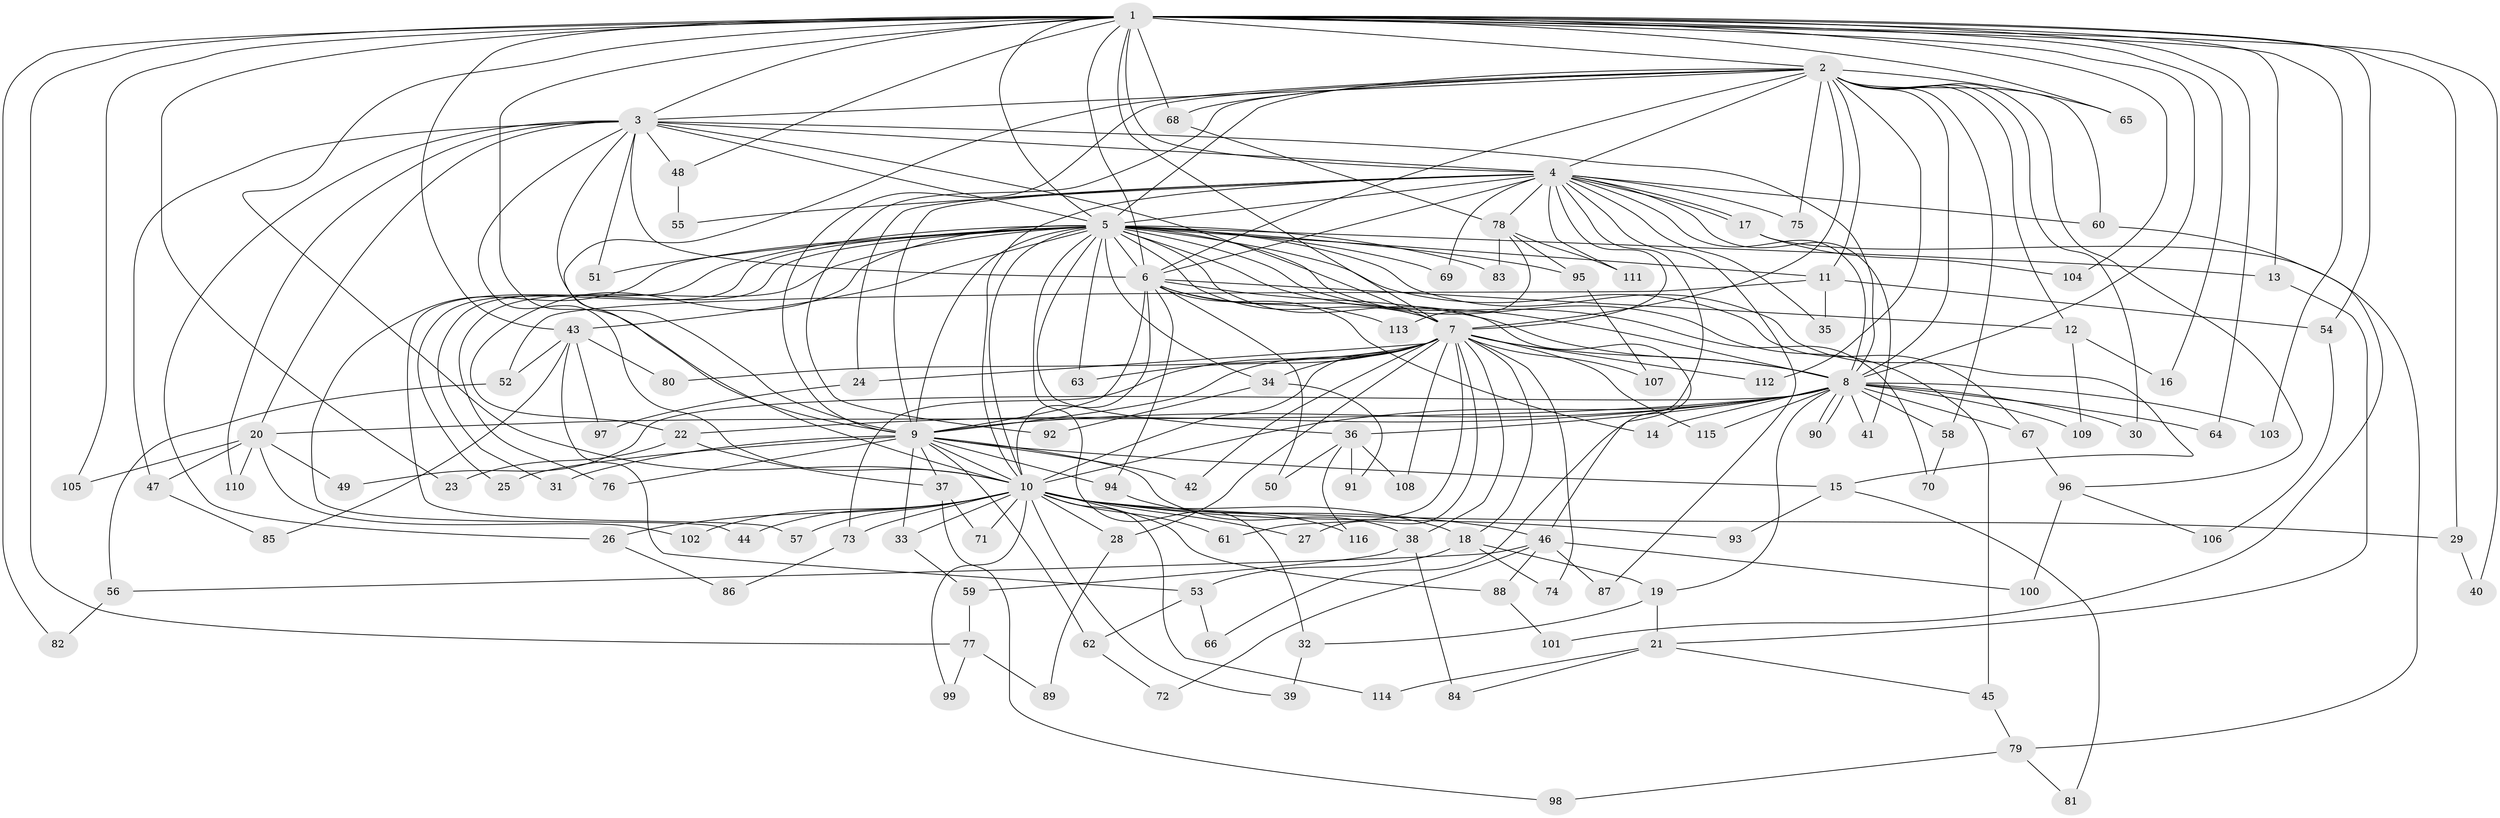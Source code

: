 // coarse degree distribution, {20: 0.02857142857142857, 19: 0.014285714285714285, 11: 0.02857142857142857, 30: 0.014285714285714285, 21: 0.014285714285714285, 24: 0.014285714285714285, 5: 0.05714285714285714, 4: 0.07142857142857142, 8: 0.04285714285714286, 3: 0.15714285714285714, 6: 0.02857142857142857, 1: 0.04285714285714286, 2: 0.45714285714285713, 9: 0.02857142857142857}
// Generated by graph-tools (version 1.1) at 2025/49/03/04/25 22:49:18]
// undirected, 116 vertices, 257 edges
graph export_dot {
  node [color=gray90,style=filled];
  1;
  2;
  3;
  4;
  5;
  6;
  7;
  8;
  9;
  10;
  11;
  12;
  13;
  14;
  15;
  16;
  17;
  18;
  19;
  20;
  21;
  22;
  23;
  24;
  25;
  26;
  27;
  28;
  29;
  30;
  31;
  32;
  33;
  34;
  35;
  36;
  37;
  38;
  39;
  40;
  41;
  42;
  43;
  44;
  45;
  46;
  47;
  48;
  49;
  50;
  51;
  52;
  53;
  54;
  55;
  56;
  57;
  58;
  59;
  60;
  61;
  62;
  63;
  64;
  65;
  66;
  67;
  68;
  69;
  70;
  71;
  72;
  73;
  74;
  75;
  76;
  77;
  78;
  79;
  80;
  81;
  82;
  83;
  84;
  85;
  86;
  87;
  88;
  89;
  90;
  91;
  92;
  93;
  94;
  95;
  96;
  97;
  98;
  99;
  100;
  101;
  102;
  103;
  104;
  105;
  106;
  107;
  108;
  109;
  110;
  111;
  112;
  113;
  114;
  115;
  116;
  1 -- 2;
  1 -- 3;
  1 -- 4;
  1 -- 5;
  1 -- 6;
  1 -- 7;
  1 -- 8;
  1 -- 9;
  1 -- 10;
  1 -- 13;
  1 -- 16;
  1 -- 23;
  1 -- 29;
  1 -- 40;
  1 -- 43;
  1 -- 48;
  1 -- 54;
  1 -- 64;
  1 -- 65;
  1 -- 68;
  1 -- 77;
  1 -- 82;
  1 -- 103;
  1 -- 104;
  1 -- 105;
  2 -- 3;
  2 -- 4;
  2 -- 5;
  2 -- 6;
  2 -- 7;
  2 -- 8;
  2 -- 9;
  2 -- 10;
  2 -- 11;
  2 -- 12;
  2 -- 30;
  2 -- 58;
  2 -- 60;
  2 -- 65;
  2 -- 68;
  2 -- 75;
  2 -- 92;
  2 -- 96;
  2 -- 112;
  3 -- 4;
  3 -- 5;
  3 -- 6;
  3 -- 7;
  3 -- 8;
  3 -- 9;
  3 -- 10;
  3 -- 20;
  3 -- 26;
  3 -- 47;
  3 -- 48;
  3 -- 51;
  3 -- 110;
  4 -- 5;
  4 -- 6;
  4 -- 7;
  4 -- 8;
  4 -- 9;
  4 -- 10;
  4 -- 17;
  4 -- 17;
  4 -- 24;
  4 -- 35;
  4 -- 41;
  4 -- 55;
  4 -- 60;
  4 -- 66;
  4 -- 69;
  4 -- 75;
  4 -- 78;
  4 -- 87;
  4 -- 111;
  5 -- 6;
  5 -- 7;
  5 -- 8;
  5 -- 9;
  5 -- 10;
  5 -- 11;
  5 -- 13;
  5 -- 15;
  5 -- 22;
  5 -- 25;
  5 -- 31;
  5 -- 32;
  5 -- 34;
  5 -- 36;
  5 -- 43;
  5 -- 44;
  5 -- 45;
  5 -- 46;
  5 -- 51;
  5 -- 57;
  5 -- 63;
  5 -- 67;
  5 -- 69;
  5 -- 70;
  5 -- 76;
  5 -- 83;
  5 -- 95;
  6 -- 7;
  6 -- 8;
  6 -- 9;
  6 -- 10;
  6 -- 12;
  6 -- 14;
  6 -- 50;
  6 -- 94;
  6 -- 113;
  7 -- 8;
  7 -- 9;
  7 -- 10;
  7 -- 18;
  7 -- 24;
  7 -- 27;
  7 -- 28;
  7 -- 34;
  7 -- 38;
  7 -- 42;
  7 -- 61;
  7 -- 63;
  7 -- 73;
  7 -- 74;
  7 -- 80;
  7 -- 107;
  7 -- 108;
  7 -- 112;
  7 -- 115;
  8 -- 9;
  8 -- 10;
  8 -- 14;
  8 -- 19;
  8 -- 20;
  8 -- 22;
  8 -- 30;
  8 -- 36;
  8 -- 41;
  8 -- 49;
  8 -- 58;
  8 -- 64;
  8 -- 67;
  8 -- 90;
  8 -- 90;
  8 -- 103;
  8 -- 109;
  8 -- 115;
  9 -- 10;
  9 -- 15;
  9 -- 25;
  9 -- 31;
  9 -- 33;
  9 -- 37;
  9 -- 38;
  9 -- 42;
  9 -- 62;
  9 -- 76;
  9 -- 94;
  10 -- 18;
  10 -- 26;
  10 -- 27;
  10 -- 28;
  10 -- 29;
  10 -- 33;
  10 -- 39;
  10 -- 44;
  10 -- 46;
  10 -- 57;
  10 -- 61;
  10 -- 71;
  10 -- 73;
  10 -- 88;
  10 -- 93;
  10 -- 99;
  10 -- 102;
  10 -- 114;
  11 -- 35;
  11 -- 52;
  11 -- 54;
  12 -- 16;
  12 -- 109;
  13 -- 21;
  15 -- 81;
  15 -- 93;
  17 -- 79;
  17 -- 104;
  18 -- 19;
  18 -- 53;
  18 -- 74;
  19 -- 21;
  19 -- 32;
  20 -- 47;
  20 -- 49;
  20 -- 102;
  20 -- 105;
  20 -- 110;
  21 -- 45;
  21 -- 84;
  21 -- 114;
  22 -- 23;
  22 -- 37;
  24 -- 97;
  26 -- 86;
  28 -- 89;
  29 -- 40;
  32 -- 39;
  33 -- 59;
  34 -- 91;
  34 -- 92;
  36 -- 50;
  36 -- 91;
  36 -- 108;
  36 -- 116;
  37 -- 71;
  37 -- 98;
  38 -- 59;
  38 -- 84;
  43 -- 52;
  43 -- 53;
  43 -- 80;
  43 -- 85;
  43 -- 97;
  45 -- 79;
  46 -- 56;
  46 -- 72;
  46 -- 87;
  46 -- 88;
  46 -- 100;
  47 -- 85;
  48 -- 55;
  52 -- 56;
  53 -- 62;
  53 -- 66;
  54 -- 106;
  56 -- 82;
  58 -- 70;
  59 -- 77;
  60 -- 101;
  62 -- 72;
  67 -- 96;
  68 -- 78;
  73 -- 86;
  77 -- 89;
  77 -- 99;
  78 -- 83;
  78 -- 95;
  78 -- 111;
  78 -- 113;
  79 -- 81;
  79 -- 98;
  88 -- 101;
  94 -- 116;
  95 -- 107;
  96 -- 100;
  96 -- 106;
}
